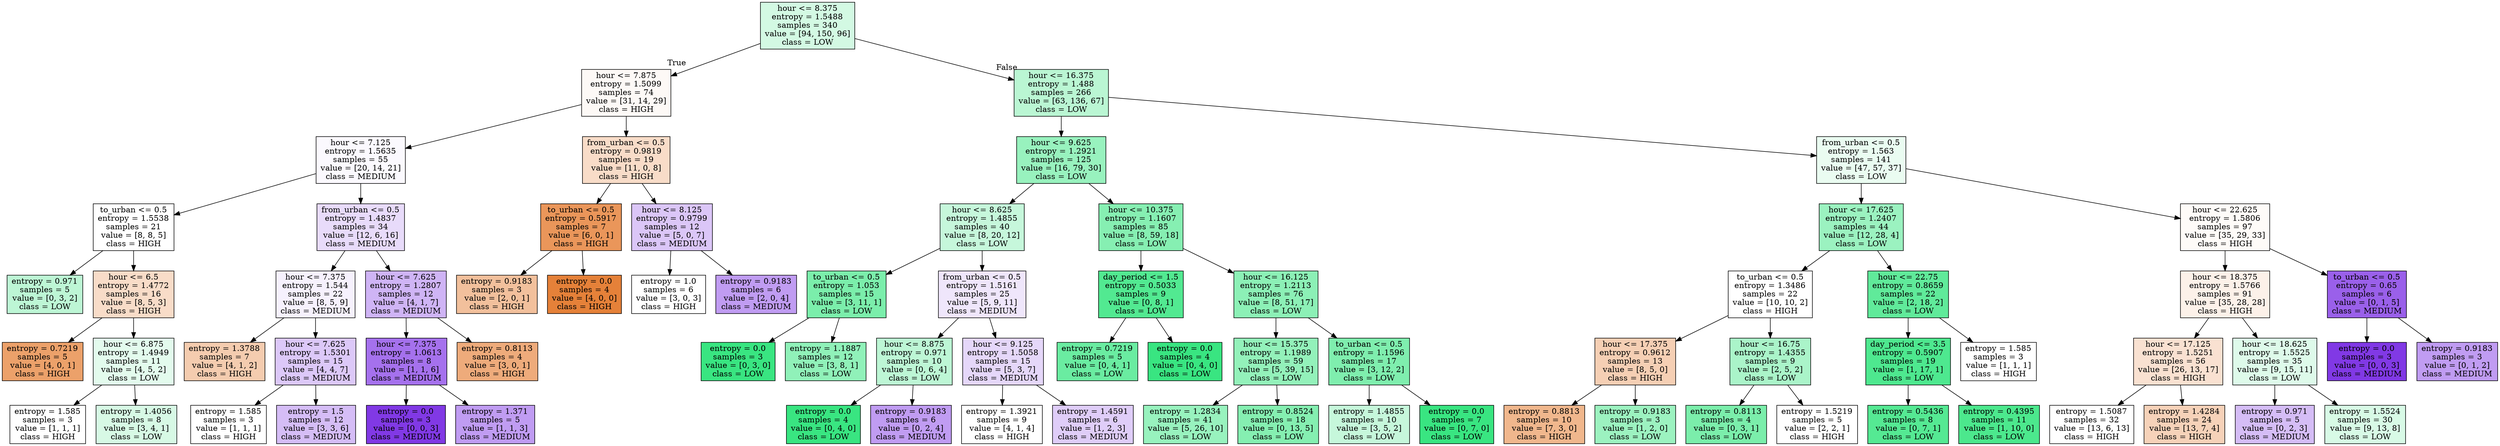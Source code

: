 digraph Tree {
node [shape=box, style="filled", color="black"] ;
0 [label="hour <= 8.375\nentropy = 1.5488\nsamples = 340\nvalue = [94, 150, 96]\nclass = LOW", fillcolor="#39e58138"] ;
1 [label="hour <= 7.875\nentropy = 1.5099\nsamples = 74\nvalue = [31, 14, 29]\nclass = HIGH", fillcolor="#e581390b"] ;
0 -> 1 [labeldistance=2.5, labelangle=45, headlabel="True"] ;
2 [label="hour <= 7.125\nentropy = 1.5635\nsamples = 55\nvalue = [20, 14, 21]\nclass = MEDIUM", fillcolor="#8139e507"] ;
1 -> 2 ;
3 [label="to_urban <= 0.5\nentropy = 1.5538\nsamples = 21\nvalue = [8, 8, 5]\nclass = HIGH", fillcolor="#e5813900"] ;
2 -> 3 ;
4 [label="entropy = 0.971\nsamples = 5\nvalue = [0, 3, 2]\nclass = LOW", fillcolor="#39e58155"] ;
3 -> 4 ;
5 [label="hour <= 6.5\nentropy = 1.4772\nsamples = 16\nvalue = [8, 5, 3]\nclass = HIGH", fillcolor="#e5813946"] ;
3 -> 5 ;
6 [label="entropy = 0.7219\nsamples = 5\nvalue = [4, 0, 1]\nclass = HIGH", fillcolor="#e58139bf"] ;
5 -> 6 ;
7 [label="hour <= 6.875\nentropy = 1.4949\nsamples = 11\nvalue = [4, 5, 2]\nclass = LOW", fillcolor="#39e58124"] ;
5 -> 7 ;
8 [label="entropy = 1.585\nsamples = 3\nvalue = [1, 1, 1]\nclass = HIGH", fillcolor="#e5813900"] ;
7 -> 8 ;
9 [label="entropy = 1.4056\nsamples = 8\nvalue = [3, 4, 1]\nclass = LOW", fillcolor="#39e58133"] ;
7 -> 9 ;
10 [label="from_urban <= 0.5\nentropy = 1.4837\nsamples = 34\nvalue = [12, 6, 16]\nclass = MEDIUM", fillcolor="#8139e52e"] ;
2 -> 10 ;
11 [label="hour <= 7.375\nentropy = 1.544\nsamples = 22\nvalue = [8, 5, 9]\nclass = MEDIUM", fillcolor="#8139e512"] ;
10 -> 11 ;
12 [label="entropy = 1.3788\nsamples = 7\nvalue = [4, 1, 2]\nclass = HIGH", fillcolor="#e5813966"] ;
11 -> 12 ;
13 [label="hour <= 7.625\nentropy = 1.5301\nsamples = 15\nvalue = [4, 4, 7]\nclass = MEDIUM", fillcolor="#8139e546"] ;
11 -> 13 ;
14 [label="entropy = 1.585\nsamples = 3\nvalue = [1, 1, 1]\nclass = HIGH", fillcolor="#e5813900"] ;
13 -> 14 ;
15 [label="entropy = 1.5\nsamples = 12\nvalue = [3, 3, 6]\nclass = MEDIUM", fillcolor="#8139e555"] ;
13 -> 15 ;
16 [label="hour <= 7.625\nentropy = 1.2807\nsamples = 12\nvalue = [4, 1, 7]\nclass = MEDIUM", fillcolor="#8139e560"] ;
10 -> 16 ;
17 [label="hour <= 7.375\nentropy = 1.0613\nsamples = 8\nvalue = [1, 1, 6]\nclass = MEDIUM", fillcolor="#8139e5b6"] ;
16 -> 17 ;
18 [label="entropy = 0.0\nsamples = 3\nvalue = [0, 0, 3]\nclass = MEDIUM", fillcolor="#8139e5ff"] ;
17 -> 18 ;
19 [label="entropy = 1.371\nsamples = 5\nvalue = [1, 1, 3]\nclass = MEDIUM", fillcolor="#8139e57f"] ;
17 -> 19 ;
20 [label="entropy = 0.8113\nsamples = 4\nvalue = [3, 0, 1]\nclass = HIGH", fillcolor="#e58139aa"] ;
16 -> 20 ;
21 [label="from_urban <= 0.5\nentropy = 0.9819\nsamples = 19\nvalue = [11, 0, 8]\nclass = HIGH", fillcolor="#e5813946"] ;
1 -> 21 ;
22 [label="to_urban <= 0.5\nentropy = 0.5917\nsamples = 7\nvalue = [6, 0, 1]\nclass = HIGH", fillcolor="#e58139d4"] ;
21 -> 22 ;
23 [label="entropy = 0.9183\nsamples = 3\nvalue = [2, 0, 1]\nclass = HIGH", fillcolor="#e581397f"] ;
22 -> 23 ;
24 [label="entropy = 0.0\nsamples = 4\nvalue = [4, 0, 0]\nclass = HIGH", fillcolor="#e58139ff"] ;
22 -> 24 ;
25 [label="hour <= 8.125\nentropy = 0.9799\nsamples = 12\nvalue = [5, 0, 7]\nclass = MEDIUM", fillcolor="#8139e549"] ;
21 -> 25 ;
26 [label="entropy = 1.0\nsamples = 6\nvalue = [3, 0, 3]\nclass = HIGH", fillcolor="#e5813900"] ;
25 -> 26 ;
27 [label="entropy = 0.9183\nsamples = 6\nvalue = [2, 0, 4]\nclass = MEDIUM", fillcolor="#8139e57f"] ;
25 -> 27 ;
28 [label="hour <= 16.375\nentropy = 1.488\nsamples = 266\nvalue = [63, 136, 67]\nclass = LOW", fillcolor="#39e58158"] ;
0 -> 28 [labeldistance=2.5, labelangle=-45, headlabel="False"] ;
29 [label="hour <= 9.625\nentropy = 1.2921\nsamples = 125\nvalue = [16, 79, 30]\nclass = LOW", fillcolor="#39e58184"] ;
28 -> 29 ;
30 [label="hour <= 8.625\nentropy = 1.4855\nsamples = 40\nvalue = [8, 20, 12]\nclass = LOW", fillcolor="#39e58149"] ;
29 -> 30 ;
31 [label="to_urban <= 0.5\nentropy = 1.053\nsamples = 15\nvalue = [3, 11, 1]\nclass = LOW", fillcolor="#39e581aa"] ;
30 -> 31 ;
32 [label="entropy = 0.0\nsamples = 3\nvalue = [0, 3, 0]\nclass = LOW", fillcolor="#39e581ff"] ;
31 -> 32 ;
33 [label="entropy = 1.1887\nsamples = 12\nvalue = [3, 8, 1]\nclass = LOW", fillcolor="#39e5818e"] ;
31 -> 33 ;
34 [label="from_urban <= 0.5\nentropy = 1.5161\nsamples = 25\nvalue = [5, 9, 11]\nclass = MEDIUM", fillcolor="#8139e520"] ;
30 -> 34 ;
35 [label="hour <= 8.875\nentropy = 0.971\nsamples = 10\nvalue = [0, 6, 4]\nclass = LOW", fillcolor="#39e58155"] ;
34 -> 35 ;
36 [label="entropy = 0.0\nsamples = 4\nvalue = [0, 4, 0]\nclass = LOW", fillcolor="#39e581ff"] ;
35 -> 36 ;
37 [label="entropy = 0.9183\nsamples = 6\nvalue = [0, 2, 4]\nclass = MEDIUM", fillcolor="#8139e57f"] ;
35 -> 37 ;
38 [label="hour <= 9.125\nentropy = 1.5058\nsamples = 15\nvalue = [5, 3, 7]\nclass = MEDIUM", fillcolor="#8139e533"] ;
34 -> 38 ;
39 [label="entropy = 1.3921\nsamples = 9\nvalue = [4, 1, 4]\nclass = HIGH", fillcolor="#e5813900"] ;
38 -> 39 ;
40 [label="entropy = 1.4591\nsamples = 6\nvalue = [1, 2, 3]\nclass = MEDIUM", fillcolor="#8139e540"] ;
38 -> 40 ;
41 [label="hour <= 10.375\nentropy = 1.1607\nsamples = 85\nvalue = [8, 59, 18]\nclass = LOW", fillcolor="#39e5819c"] ;
29 -> 41 ;
42 [label="day_period <= 1.5\nentropy = 0.5033\nsamples = 9\nvalue = [0, 8, 1]\nclass = LOW", fillcolor="#39e581df"] ;
41 -> 42 ;
43 [label="entropy = 0.7219\nsamples = 5\nvalue = [0, 4, 1]\nclass = LOW", fillcolor="#39e581bf"] ;
42 -> 43 ;
44 [label="entropy = 0.0\nsamples = 4\nvalue = [0, 4, 0]\nclass = LOW", fillcolor="#39e581ff"] ;
42 -> 44 ;
45 [label="hour <= 16.125\nentropy = 1.2113\nsamples = 76\nvalue = [8, 51, 17]\nclass = LOW", fillcolor="#39e58193"] ;
41 -> 45 ;
46 [label="hour <= 15.375\nentropy = 1.1989\nsamples = 59\nvalue = [5, 39, 15]\nclass = LOW", fillcolor="#39e5818b"] ;
45 -> 46 ;
47 [label="entropy = 1.2834\nsamples = 41\nvalue = [5, 26, 10]\nclass = LOW", fillcolor="#39e58184"] ;
46 -> 47 ;
48 [label="entropy = 0.8524\nsamples = 18\nvalue = [0, 13, 5]\nclass = LOW", fillcolor="#39e5819d"] ;
46 -> 48 ;
49 [label="to_urban <= 0.5\nentropy = 1.1596\nsamples = 17\nvalue = [3, 12, 2]\nclass = LOW", fillcolor="#39e581a4"] ;
45 -> 49 ;
50 [label="entropy = 1.4855\nsamples = 10\nvalue = [3, 5, 2]\nclass = LOW", fillcolor="#39e58149"] ;
49 -> 50 ;
51 [label="entropy = 0.0\nsamples = 7\nvalue = [0, 7, 0]\nclass = LOW", fillcolor="#39e581ff"] ;
49 -> 51 ;
52 [label="from_urban <= 0.5\nentropy = 1.563\nsamples = 141\nvalue = [47, 57, 37]\nclass = LOW", fillcolor="#39e5811b"] ;
28 -> 52 ;
53 [label="hour <= 17.625\nentropy = 1.2407\nsamples = 44\nvalue = [12, 28, 4]\nclass = LOW", fillcolor="#39e58180"] ;
52 -> 53 ;
54 [label="to_urban <= 0.5\nentropy = 1.3486\nsamples = 22\nvalue = [10, 10, 2]\nclass = HIGH", fillcolor="#e5813900"] ;
53 -> 54 ;
55 [label="hour <= 17.375\nentropy = 0.9612\nsamples = 13\nvalue = [8, 5, 0]\nclass = HIGH", fillcolor="#e5813960"] ;
54 -> 55 ;
56 [label="entropy = 0.8813\nsamples = 10\nvalue = [7, 3, 0]\nclass = HIGH", fillcolor="#e5813992"] ;
55 -> 56 ;
57 [label="entropy = 0.9183\nsamples = 3\nvalue = [1, 2, 0]\nclass = LOW", fillcolor="#39e5817f"] ;
55 -> 57 ;
58 [label="hour <= 16.75\nentropy = 1.4355\nsamples = 9\nvalue = [2, 5, 2]\nclass = LOW", fillcolor="#39e5816d"] ;
54 -> 58 ;
59 [label="entropy = 0.8113\nsamples = 4\nvalue = [0, 3, 1]\nclass = LOW", fillcolor="#39e581aa"] ;
58 -> 59 ;
60 [label="entropy = 1.5219\nsamples = 5\nvalue = [2, 2, 1]\nclass = HIGH", fillcolor="#e5813900"] ;
58 -> 60 ;
61 [label="hour <= 22.75\nentropy = 0.8659\nsamples = 22\nvalue = [2, 18, 2]\nclass = LOW", fillcolor="#39e581cc"] ;
53 -> 61 ;
62 [label="day_period <= 3.5\nentropy = 0.5907\nsamples = 19\nvalue = [1, 17, 1]\nclass = LOW", fillcolor="#39e581e3"] ;
61 -> 62 ;
63 [label="entropy = 0.5436\nsamples = 8\nvalue = [0, 7, 1]\nclass = LOW", fillcolor="#39e581db"] ;
62 -> 63 ;
64 [label="entropy = 0.4395\nsamples = 11\nvalue = [1, 10, 0]\nclass = LOW", fillcolor="#39e581e6"] ;
62 -> 64 ;
65 [label="entropy = 1.585\nsamples = 3\nvalue = [1, 1, 1]\nclass = HIGH", fillcolor="#e5813900"] ;
61 -> 65 ;
66 [label="hour <= 22.625\nentropy = 1.5806\nsamples = 97\nvalue = [35, 29, 33]\nclass = HIGH", fillcolor="#e5813908"] ;
52 -> 66 ;
67 [label="hour <= 18.375\nentropy = 1.5766\nsamples = 91\nvalue = [35, 28, 28]\nclass = HIGH", fillcolor="#e581391c"] ;
66 -> 67 ;
68 [label="hour <= 17.125\nentropy = 1.5251\nsamples = 56\nvalue = [26, 13, 17]\nclass = HIGH", fillcolor="#e581393b"] ;
67 -> 68 ;
69 [label="entropy = 1.5087\nsamples = 32\nvalue = [13, 6, 13]\nclass = HIGH", fillcolor="#e5813900"] ;
68 -> 69 ;
70 [label="entropy = 1.4284\nsamples = 24\nvalue = [13, 7, 4]\nclass = HIGH", fillcolor="#e581395a"] ;
68 -> 70 ;
71 [label="hour <= 18.625\nentropy = 1.5525\nsamples = 35\nvalue = [9, 15, 11]\nclass = LOW", fillcolor="#39e5812a"] ;
67 -> 71 ;
72 [label="entropy = 0.971\nsamples = 5\nvalue = [0, 2, 3]\nclass = MEDIUM", fillcolor="#8139e555"] ;
71 -> 72 ;
73 [label="entropy = 1.5524\nsamples = 30\nvalue = [9, 13, 8]\nclass = LOW", fillcolor="#39e58131"] ;
71 -> 73 ;
74 [label="to_urban <= 0.5\nentropy = 0.65\nsamples = 6\nvalue = [0, 1, 5]\nclass = MEDIUM", fillcolor="#8139e5cc"] ;
66 -> 74 ;
75 [label="entropy = 0.0\nsamples = 3\nvalue = [0, 0, 3]\nclass = MEDIUM", fillcolor="#8139e5ff"] ;
74 -> 75 ;
76 [label="entropy = 0.9183\nsamples = 3\nvalue = [0, 1, 2]\nclass = MEDIUM", fillcolor="#8139e57f"] ;
74 -> 76 ;
}
